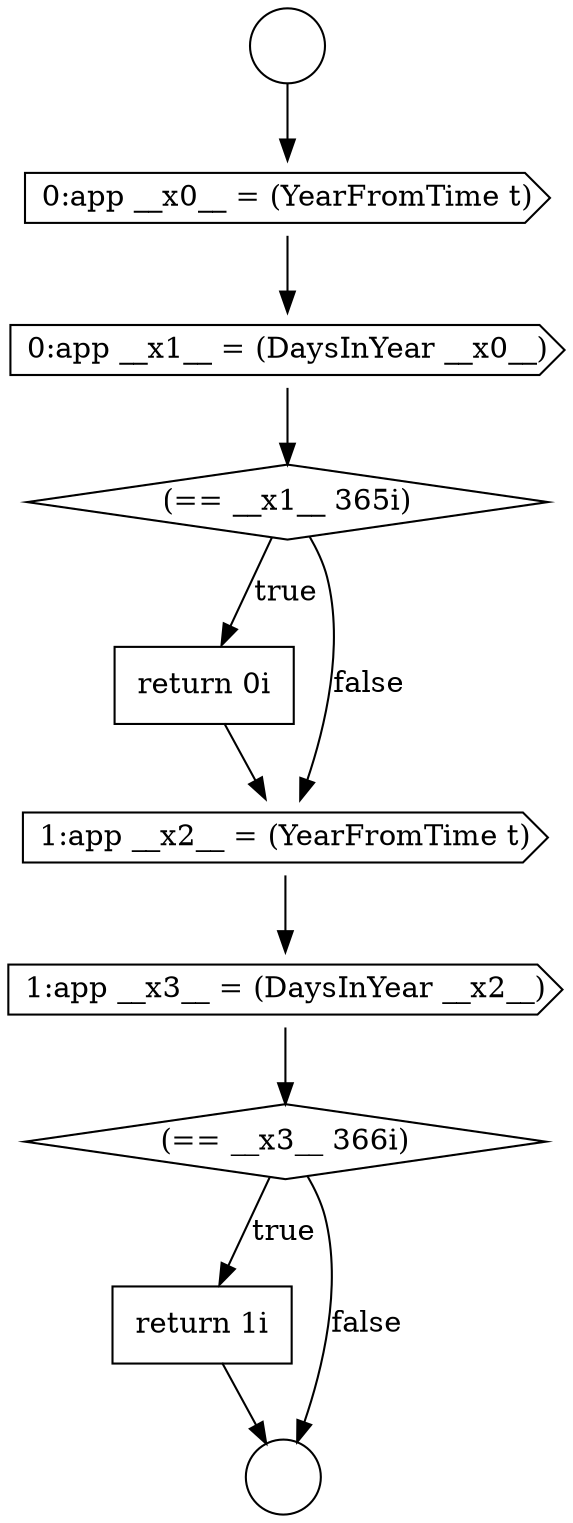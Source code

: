 digraph {
  node19611 [shape=none, margin=0, label=<<font color="black">
    <table border="0" cellborder="1" cellspacing="0" cellpadding="10">
      <tr><td align="left">return 0i</td></tr>
    </table>
  </font>> color="black" fillcolor="white" style=filled]
  node19608 [shape=cds, label=<<font color="black">0:app __x0__ = (YearFromTime t)</font>> color="black" fillcolor="white" style=filled]
  node19612 [shape=cds, label=<<font color="black">1:app __x2__ = (YearFromTime t)</font>> color="black" fillcolor="white" style=filled]
  node19615 [shape=none, margin=0, label=<<font color="black">
    <table border="0" cellborder="1" cellspacing="0" cellpadding="10">
      <tr><td align="left">return 1i</td></tr>
    </table>
  </font>> color="black" fillcolor="white" style=filled]
  node19607 [shape=circle label=" " color="black" fillcolor="white" style=filled]
  node19609 [shape=cds, label=<<font color="black">0:app __x1__ = (DaysInYear __x0__)</font>> color="black" fillcolor="white" style=filled]
  node19606 [shape=circle label=" " color="black" fillcolor="white" style=filled]
  node19613 [shape=cds, label=<<font color="black">1:app __x3__ = (DaysInYear __x2__)</font>> color="black" fillcolor="white" style=filled]
  node19610 [shape=diamond, label=<<font color="black">(== __x1__ 365i)</font>> color="black" fillcolor="white" style=filled]
  node19614 [shape=diamond, label=<<font color="black">(== __x3__ 366i)</font>> color="black" fillcolor="white" style=filled]
  node19612 -> node19613 [ color="black"]
  node19610 -> node19611 [label=<<font color="black">true</font>> color="black"]
  node19610 -> node19612 [label=<<font color="black">false</font>> color="black"]
  node19609 -> node19610 [ color="black"]
  node19615 -> node19607 [ color="black"]
  node19606 -> node19608 [ color="black"]
  node19613 -> node19614 [ color="black"]
  node19608 -> node19609 [ color="black"]
  node19611 -> node19612 [ color="black"]
  node19614 -> node19615 [label=<<font color="black">true</font>> color="black"]
  node19614 -> node19607 [label=<<font color="black">false</font>> color="black"]
}
